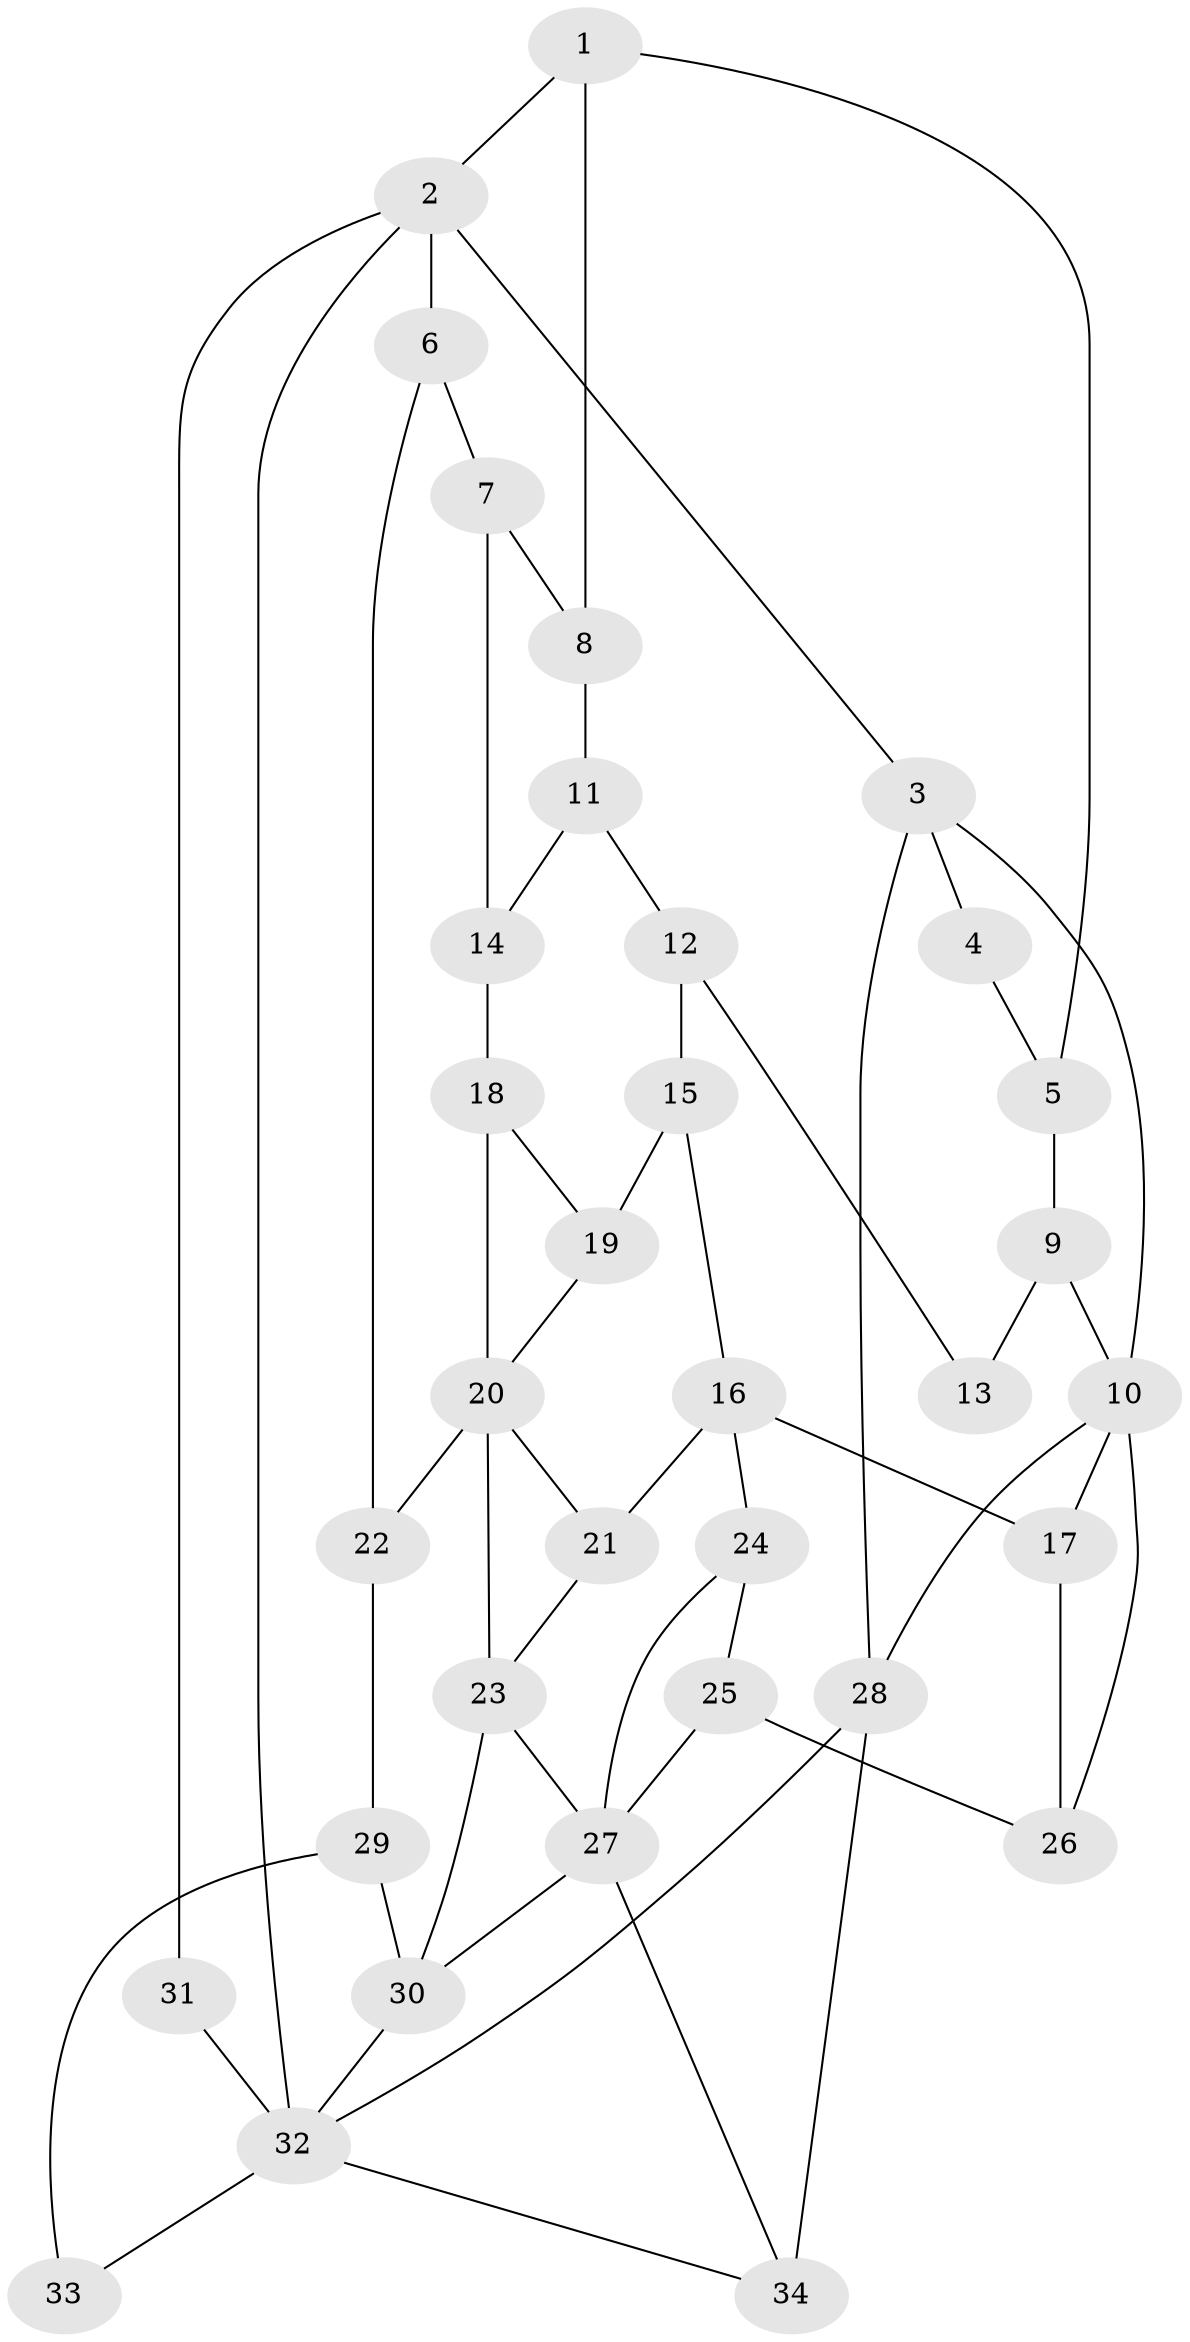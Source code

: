 // original degree distribution, {3: 0.029411764705882353, 4: 0.16176470588235295, 6: 0.1323529411764706, 5: 0.6764705882352942}
// Generated by graph-tools (version 1.1) at 2025/38/03/09/25 02:38:50]
// undirected, 34 vertices, 57 edges
graph export_dot {
graph [start="1"]
  node [color=gray90,style=filled];
  1;
  2;
  3;
  4;
  5;
  6;
  7;
  8;
  9;
  10;
  11;
  12;
  13;
  14;
  15;
  16;
  17;
  18;
  19;
  20;
  21;
  22;
  23;
  24;
  25;
  26;
  27;
  28;
  29;
  30;
  31;
  32;
  33;
  34;
  1 -- 2 [weight=2.0];
  1 -- 5 [weight=1.0];
  1 -- 8 [weight=1.0];
  2 -- 3 [weight=1.0];
  2 -- 6 [weight=2.0];
  2 -- 31 [weight=1.0];
  2 -- 32 [weight=1.0];
  3 -- 4 [weight=1.0];
  3 -- 10 [weight=1.0];
  3 -- 28 [weight=1.0];
  4 -- 5 [weight=1.0];
  5 -- 9 [weight=1.0];
  6 -- 7 [weight=1.0];
  6 -- 22 [weight=2.0];
  7 -- 8 [weight=1.0];
  7 -- 14 [weight=1.0];
  8 -- 11 [weight=1.0];
  9 -- 10 [weight=2.0];
  9 -- 13 [weight=2.0];
  10 -- 17 [weight=1.0];
  10 -- 26 [weight=1.0];
  10 -- 28 [weight=1.0];
  11 -- 12 [weight=1.0];
  11 -- 14 [weight=1.0];
  12 -- 13 [weight=1.0];
  12 -- 15 [weight=1.0];
  14 -- 18 [weight=1.0];
  15 -- 16 [weight=1.0];
  15 -- 19 [weight=1.0];
  16 -- 17 [weight=1.0];
  16 -- 21 [weight=1.0];
  16 -- 24 [weight=1.0];
  17 -- 26 [weight=1.0];
  18 -- 19 [weight=1.0];
  18 -- 20 [weight=1.0];
  19 -- 20 [weight=1.0];
  20 -- 21 [weight=1.0];
  20 -- 22 [weight=2.0];
  20 -- 23 [weight=1.0];
  21 -- 23 [weight=1.0];
  22 -- 29 [weight=2.0];
  23 -- 27 [weight=1.0];
  23 -- 30 [weight=1.0];
  24 -- 25 [weight=1.0];
  24 -- 27 [weight=1.0];
  25 -- 26 [weight=1.0];
  25 -- 27 [weight=1.0];
  27 -- 30 [weight=1.0];
  27 -- 34 [weight=2.0];
  28 -- 32 [weight=1.0];
  28 -- 34 [weight=1.0];
  29 -- 30 [weight=2.0];
  29 -- 33 [weight=2.0];
  30 -- 32 [weight=1.0];
  31 -- 32 [weight=2.0];
  32 -- 33 [weight=1.0];
  32 -- 34 [weight=1.0];
}
